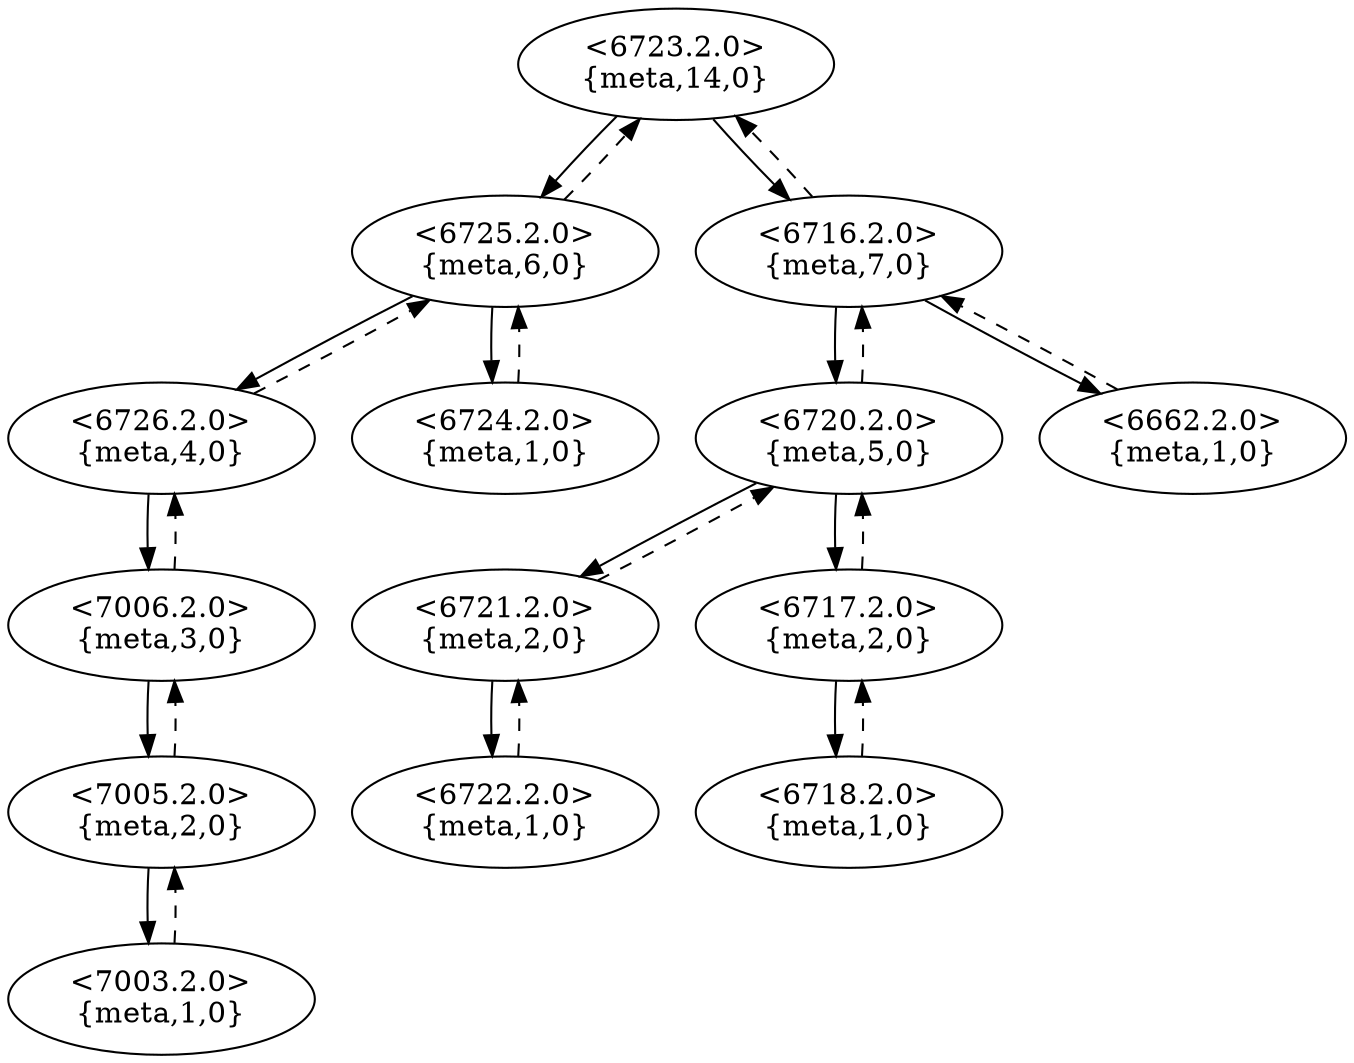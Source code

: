 digraph topology { 
<6723.2.0> [label="<6723.2.0>\n{meta,14,0}"];
<6723.2.0> -> <6725.2.0>;
<6725.2.0> [label="<6725.2.0>\n{meta,6,0}"];
<6725.2.0> -> <6723.2.0> [style=dashed];
<6725.2.0> -> <6726.2.0>;
<6726.2.0> [label="<6726.2.0>\n{meta,4,0}"];
<6726.2.0> -> <6725.2.0> [style=dashed];
<6726.2.0> -> <7006.2.0>;
<7006.2.0> [label="<7006.2.0>\n{meta,3,0}"];
<7006.2.0> -> <6726.2.0> [style=dashed];
<7006.2.0> -> <7005.2.0>;
<7005.2.0> [label="<7005.2.0>\n{meta,2,0}"];
<7005.2.0> -> <7006.2.0> [style=dashed];
<7005.2.0> -> <7003.2.0>;
<7003.2.0> [label="<7003.2.0>\n{meta,1,0}"];
<7003.2.0> -> <7005.2.0> [style=dashed];
<6725.2.0> -> <6724.2.0>;
<6724.2.0> [label="<6724.2.0>\n{meta,1,0}"];
<6724.2.0> -> <6725.2.0> [style=dashed];
<6723.2.0> -> <6716.2.0>;
<6716.2.0> [label="<6716.2.0>\n{meta,7,0}"];
<6716.2.0> -> <6723.2.0> [style=dashed];
<6716.2.0> -> <6720.2.0>;
<6720.2.0> [label="<6720.2.0>\n{meta,5,0}"];
<6720.2.0> -> <6716.2.0> [style=dashed];
<6720.2.0> -> <6721.2.0>;
<6721.2.0> [label="<6721.2.0>\n{meta,2,0}"];
<6721.2.0> -> <6720.2.0> [style=dashed];
<6721.2.0> -> <6722.2.0>;
<6722.2.0> [label="<6722.2.0>\n{meta,1,0}"];
<6722.2.0> -> <6721.2.0> [style=dashed];
<6720.2.0> -> <6717.2.0>;
<6717.2.0> [label="<6717.2.0>\n{meta,2,0}"];
<6717.2.0> -> <6720.2.0> [style=dashed];
<6717.2.0> -> <6718.2.0>;
<6718.2.0> [label="<6718.2.0>\n{meta,1,0}"];
<6718.2.0> -> <6717.2.0> [style=dashed];
<6716.2.0> -> <6662.2.0>;
<6662.2.0> [label="<6662.2.0>\n{meta,1,0}"];
<6662.2.0> -> <6716.2.0> [style=dashed];
}

